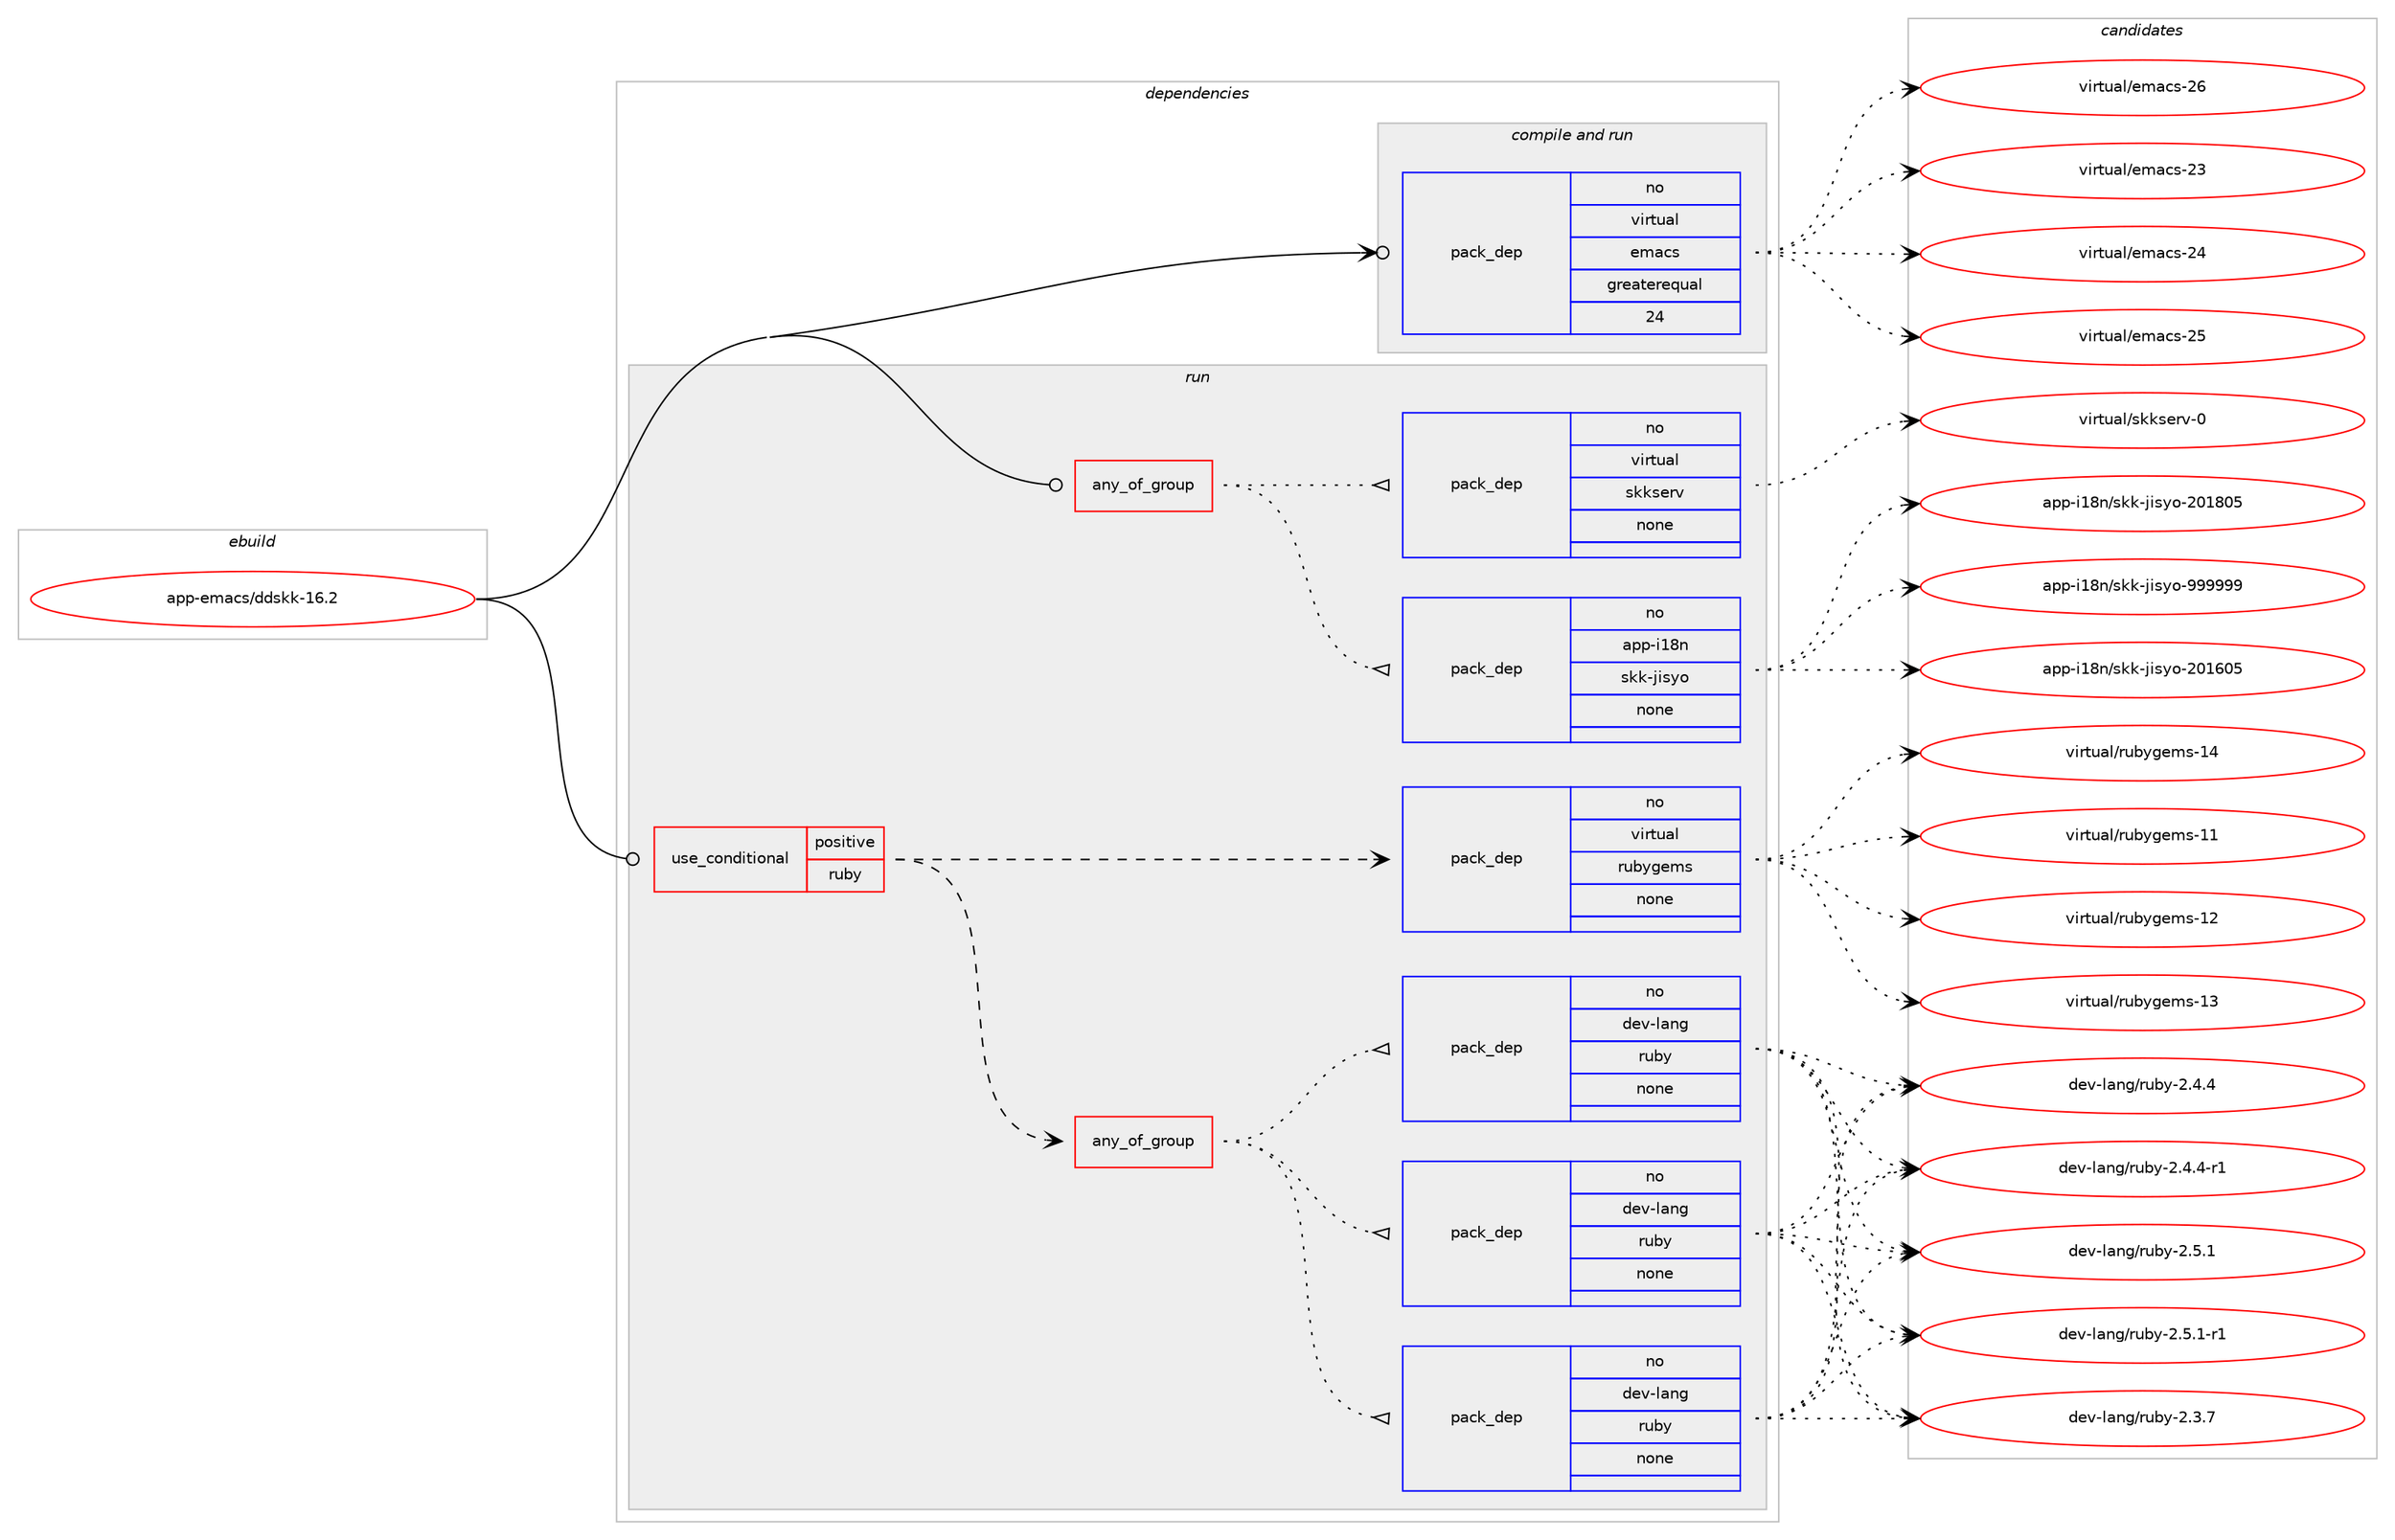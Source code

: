 digraph prolog {

# *************
# Graph options
# *************

newrank=true;
concentrate=true;
compound=true;
graph [rankdir=LR,fontname=Helvetica,fontsize=10,ranksep=1.5];#, ranksep=2.5, nodesep=0.2];
edge  [arrowhead=vee];
node  [fontname=Helvetica,fontsize=10];

# **********
# The ebuild
# **********

subgraph cluster_leftcol {
color=gray;
rank=same;
label=<<i>ebuild</i>>;
id [label="app-emacs/ddskk-16.2", color=red, width=4, href="../app-emacs/ddskk-16.2.svg"];
}

# ****************
# The dependencies
# ****************

subgraph cluster_midcol {
color=gray;
label=<<i>dependencies</i>>;
subgraph cluster_compile {
fillcolor="#eeeeee";
style=filled;
label=<<i>compile</i>>;
}
subgraph cluster_compileandrun {
fillcolor="#eeeeee";
style=filled;
label=<<i>compile and run</i>>;
subgraph pack3071 {
dependency4283 [label=<<TABLE BORDER="0" CELLBORDER="1" CELLSPACING="0" CELLPADDING="4" WIDTH="220"><TR><TD ROWSPAN="6" CELLPADDING="30">pack_dep</TD></TR><TR><TD WIDTH="110">no</TD></TR><TR><TD>virtual</TD></TR><TR><TD>emacs</TD></TR><TR><TD>greaterequal</TD></TR><TR><TD>24</TD></TR></TABLE>>, shape=none, color=blue];
}
id:e -> dependency4283:w [weight=20,style="solid",arrowhead="odotvee"];
}
subgraph cluster_run {
fillcolor="#eeeeee";
style=filled;
label=<<i>run</i>>;
subgraph any94 {
dependency4284 [label=<<TABLE BORDER="0" CELLBORDER="1" CELLSPACING="0" CELLPADDING="4"><TR><TD CELLPADDING="10">any_of_group</TD></TR></TABLE>>, shape=none, color=red];subgraph pack3072 {
dependency4285 [label=<<TABLE BORDER="0" CELLBORDER="1" CELLSPACING="0" CELLPADDING="4" WIDTH="220"><TR><TD ROWSPAN="6" CELLPADDING="30">pack_dep</TD></TR><TR><TD WIDTH="110">no</TD></TR><TR><TD>app-i18n</TD></TR><TR><TD>skk-jisyo</TD></TR><TR><TD>none</TD></TR><TR><TD></TD></TR></TABLE>>, shape=none, color=blue];
}
dependency4284:e -> dependency4285:w [weight=20,style="dotted",arrowhead="oinv"];
subgraph pack3073 {
dependency4286 [label=<<TABLE BORDER="0" CELLBORDER="1" CELLSPACING="0" CELLPADDING="4" WIDTH="220"><TR><TD ROWSPAN="6" CELLPADDING="30">pack_dep</TD></TR><TR><TD WIDTH="110">no</TD></TR><TR><TD>virtual</TD></TR><TR><TD>skkserv</TD></TR><TR><TD>none</TD></TR><TR><TD></TD></TR></TABLE>>, shape=none, color=blue];
}
dependency4284:e -> dependency4286:w [weight=20,style="dotted",arrowhead="oinv"];
}
id:e -> dependency4284:w [weight=20,style="solid",arrowhead="odot"];
subgraph cond1112 {
dependency4287 [label=<<TABLE BORDER="0" CELLBORDER="1" CELLSPACING="0" CELLPADDING="4"><TR><TD ROWSPAN="3" CELLPADDING="10">use_conditional</TD></TR><TR><TD>positive</TD></TR><TR><TD>ruby</TD></TR></TABLE>>, shape=none, color=red];
subgraph any95 {
dependency4288 [label=<<TABLE BORDER="0" CELLBORDER="1" CELLSPACING="0" CELLPADDING="4"><TR><TD CELLPADDING="10">any_of_group</TD></TR></TABLE>>, shape=none, color=red];subgraph pack3074 {
dependency4289 [label=<<TABLE BORDER="0" CELLBORDER="1" CELLSPACING="0" CELLPADDING="4" WIDTH="220"><TR><TD ROWSPAN="6" CELLPADDING="30">pack_dep</TD></TR><TR><TD WIDTH="110">no</TD></TR><TR><TD>dev-lang</TD></TR><TR><TD>ruby</TD></TR><TR><TD>none</TD></TR><TR><TD></TD></TR></TABLE>>, shape=none, color=blue];
}
dependency4288:e -> dependency4289:w [weight=20,style="dotted",arrowhead="oinv"];
subgraph pack3075 {
dependency4290 [label=<<TABLE BORDER="0" CELLBORDER="1" CELLSPACING="0" CELLPADDING="4" WIDTH="220"><TR><TD ROWSPAN="6" CELLPADDING="30">pack_dep</TD></TR><TR><TD WIDTH="110">no</TD></TR><TR><TD>dev-lang</TD></TR><TR><TD>ruby</TD></TR><TR><TD>none</TD></TR><TR><TD></TD></TR></TABLE>>, shape=none, color=blue];
}
dependency4288:e -> dependency4290:w [weight=20,style="dotted",arrowhead="oinv"];
subgraph pack3076 {
dependency4291 [label=<<TABLE BORDER="0" CELLBORDER="1" CELLSPACING="0" CELLPADDING="4" WIDTH="220"><TR><TD ROWSPAN="6" CELLPADDING="30">pack_dep</TD></TR><TR><TD WIDTH="110">no</TD></TR><TR><TD>dev-lang</TD></TR><TR><TD>ruby</TD></TR><TR><TD>none</TD></TR><TR><TD></TD></TR></TABLE>>, shape=none, color=blue];
}
dependency4288:e -> dependency4291:w [weight=20,style="dotted",arrowhead="oinv"];
}
dependency4287:e -> dependency4288:w [weight=20,style="dashed",arrowhead="vee"];
subgraph pack3077 {
dependency4292 [label=<<TABLE BORDER="0" CELLBORDER="1" CELLSPACING="0" CELLPADDING="4" WIDTH="220"><TR><TD ROWSPAN="6" CELLPADDING="30">pack_dep</TD></TR><TR><TD WIDTH="110">no</TD></TR><TR><TD>virtual</TD></TR><TR><TD>rubygems</TD></TR><TR><TD>none</TD></TR><TR><TD></TD></TR></TABLE>>, shape=none, color=blue];
}
dependency4287:e -> dependency4292:w [weight=20,style="dashed",arrowhead="vee"];
}
id:e -> dependency4287:w [weight=20,style="solid",arrowhead="odot"];
}
}

# **************
# The candidates
# **************

subgraph cluster_choices {
rank=same;
color=gray;
label=<<i>candidates</i>>;

subgraph choice3071 {
color=black;
nodesep=1;
choice11810511411611797108471011099799115455051 [label="virtual/emacs-23", color=red, width=4,href="../virtual/emacs-23.svg"];
choice11810511411611797108471011099799115455052 [label="virtual/emacs-24", color=red, width=4,href="../virtual/emacs-24.svg"];
choice11810511411611797108471011099799115455053 [label="virtual/emacs-25", color=red, width=4,href="../virtual/emacs-25.svg"];
choice11810511411611797108471011099799115455054 [label="virtual/emacs-26", color=red, width=4,href="../virtual/emacs-26.svg"];
dependency4283:e -> choice11810511411611797108471011099799115455051:w [style=dotted,weight="100"];
dependency4283:e -> choice11810511411611797108471011099799115455052:w [style=dotted,weight="100"];
dependency4283:e -> choice11810511411611797108471011099799115455053:w [style=dotted,weight="100"];
dependency4283:e -> choice11810511411611797108471011099799115455054:w [style=dotted,weight="100"];
}
subgraph choice3072 {
color=black;
nodesep=1;
choice97112112451054956110471151071074510610511512111145504849544853 [label="app-i18n/skk-jisyo-201605", color=red, width=4,href="../app-i18n/skk-jisyo-201605.svg"];
choice97112112451054956110471151071074510610511512111145504849564853 [label="app-i18n/skk-jisyo-201805", color=red, width=4,href="../app-i18n/skk-jisyo-201805.svg"];
choice97112112451054956110471151071074510610511512111145575757575757 [label="app-i18n/skk-jisyo-999999", color=red, width=4,href="../app-i18n/skk-jisyo-999999.svg"];
dependency4285:e -> choice97112112451054956110471151071074510610511512111145504849544853:w [style=dotted,weight="100"];
dependency4285:e -> choice97112112451054956110471151071074510610511512111145504849564853:w [style=dotted,weight="100"];
dependency4285:e -> choice97112112451054956110471151071074510610511512111145575757575757:w [style=dotted,weight="100"];
}
subgraph choice3073 {
color=black;
nodesep=1;
choice11810511411611797108471151071071151011141184548 [label="virtual/skkserv-0", color=red, width=4,href="../virtual/skkserv-0.svg"];
dependency4286:e -> choice11810511411611797108471151071071151011141184548:w [style=dotted,weight="100"];
}
subgraph choice3074 {
color=black;
nodesep=1;
choice10010111845108971101034711411798121455046514655 [label="dev-lang/ruby-2.3.7", color=red, width=4,href="../dev-lang/ruby-2.3.7.svg"];
choice10010111845108971101034711411798121455046524652 [label="dev-lang/ruby-2.4.4", color=red, width=4,href="../dev-lang/ruby-2.4.4.svg"];
choice100101118451089711010347114117981214550465246524511449 [label="dev-lang/ruby-2.4.4-r1", color=red, width=4,href="../dev-lang/ruby-2.4.4-r1.svg"];
choice10010111845108971101034711411798121455046534649 [label="dev-lang/ruby-2.5.1", color=red, width=4,href="../dev-lang/ruby-2.5.1.svg"];
choice100101118451089711010347114117981214550465346494511449 [label="dev-lang/ruby-2.5.1-r1", color=red, width=4,href="../dev-lang/ruby-2.5.1-r1.svg"];
dependency4289:e -> choice10010111845108971101034711411798121455046514655:w [style=dotted,weight="100"];
dependency4289:e -> choice10010111845108971101034711411798121455046524652:w [style=dotted,weight="100"];
dependency4289:e -> choice100101118451089711010347114117981214550465246524511449:w [style=dotted,weight="100"];
dependency4289:e -> choice10010111845108971101034711411798121455046534649:w [style=dotted,weight="100"];
dependency4289:e -> choice100101118451089711010347114117981214550465346494511449:w [style=dotted,weight="100"];
}
subgraph choice3075 {
color=black;
nodesep=1;
choice10010111845108971101034711411798121455046514655 [label="dev-lang/ruby-2.3.7", color=red, width=4,href="../dev-lang/ruby-2.3.7.svg"];
choice10010111845108971101034711411798121455046524652 [label="dev-lang/ruby-2.4.4", color=red, width=4,href="../dev-lang/ruby-2.4.4.svg"];
choice100101118451089711010347114117981214550465246524511449 [label="dev-lang/ruby-2.4.4-r1", color=red, width=4,href="../dev-lang/ruby-2.4.4-r1.svg"];
choice10010111845108971101034711411798121455046534649 [label="dev-lang/ruby-2.5.1", color=red, width=4,href="../dev-lang/ruby-2.5.1.svg"];
choice100101118451089711010347114117981214550465346494511449 [label="dev-lang/ruby-2.5.1-r1", color=red, width=4,href="../dev-lang/ruby-2.5.1-r1.svg"];
dependency4290:e -> choice10010111845108971101034711411798121455046514655:w [style=dotted,weight="100"];
dependency4290:e -> choice10010111845108971101034711411798121455046524652:w [style=dotted,weight="100"];
dependency4290:e -> choice100101118451089711010347114117981214550465246524511449:w [style=dotted,weight="100"];
dependency4290:e -> choice10010111845108971101034711411798121455046534649:w [style=dotted,weight="100"];
dependency4290:e -> choice100101118451089711010347114117981214550465346494511449:w [style=dotted,weight="100"];
}
subgraph choice3076 {
color=black;
nodesep=1;
choice10010111845108971101034711411798121455046514655 [label="dev-lang/ruby-2.3.7", color=red, width=4,href="../dev-lang/ruby-2.3.7.svg"];
choice10010111845108971101034711411798121455046524652 [label="dev-lang/ruby-2.4.4", color=red, width=4,href="../dev-lang/ruby-2.4.4.svg"];
choice100101118451089711010347114117981214550465246524511449 [label="dev-lang/ruby-2.4.4-r1", color=red, width=4,href="../dev-lang/ruby-2.4.4-r1.svg"];
choice10010111845108971101034711411798121455046534649 [label="dev-lang/ruby-2.5.1", color=red, width=4,href="../dev-lang/ruby-2.5.1.svg"];
choice100101118451089711010347114117981214550465346494511449 [label="dev-lang/ruby-2.5.1-r1", color=red, width=4,href="../dev-lang/ruby-2.5.1-r1.svg"];
dependency4291:e -> choice10010111845108971101034711411798121455046514655:w [style=dotted,weight="100"];
dependency4291:e -> choice10010111845108971101034711411798121455046524652:w [style=dotted,weight="100"];
dependency4291:e -> choice100101118451089711010347114117981214550465246524511449:w [style=dotted,weight="100"];
dependency4291:e -> choice10010111845108971101034711411798121455046534649:w [style=dotted,weight="100"];
dependency4291:e -> choice100101118451089711010347114117981214550465346494511449:w [style=dotted,weight="100"];
}
subgraph choice3077 {
color=black;
nodesep=1;
choice118105114116117971084711411798121103101109115454949 [label="virtual/rubygems-11", color=red, width=4,href="../virtual/rubygems-11.svg"];
choice118105114116117971084711411798121103101109115454950 [label="virtual/rubygems-12", color=red, width=4,href="../virtual/rubygems-12.svg"];
choice118105114116117971084711411798121103101109115454951 [label="virtual/rubygems-13", color=red, width=4,href="../virtual/rubygems-13.svg"];
choice118105114116117971084711411798121103101109115454952 [label="virtual/rubygems-14", color=red, width=4,href="../virtual/rubygems-14.svg"];
dependency4292:e -> choice118105114116117971084711411798121103101109115454949:w [style=dotted,weight="100"];
dependency4292:e -> choice118105114116117971084711411798121103101109115454950:w [style=dotted,weight="100"];
dependency4292:e -> choice118105114116117971084711411798121103101109115454951:w [style=dotted,weight="100"];
dependency4292:e -> choice118105114116117971084711411798121103101109115454952:w [style=dotted,weight="100"];
}
}

}

